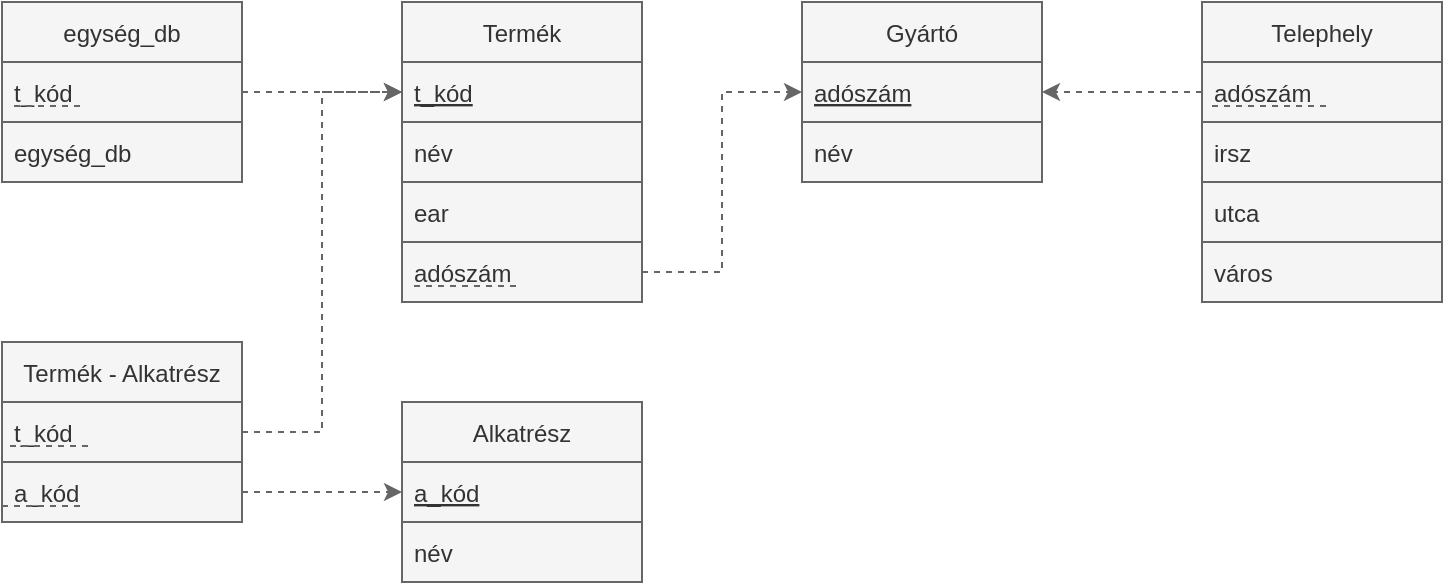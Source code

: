 <mxfile version="20.4.0" type="device"><diagram id="R2lEEEUBdFMjLlhIrx00" name="Page-1"><mxGraphModel dx="1038" dy="528" grid="1" gridSize="10" guides="1" tooltips="1" connect="1" arrows="1" fold="1" page="1" pageScale="1" pageWidth="850" pageHeight="1100" math="0" shadow="0" extFonts="Permanent Marker^https://fonts.googleapis.com/css?family=Permanent+Marker"><root><mxCell id="0"/><mxCell id="1" parent="0"/><mxCell id="aCzXHq97U-e-ww67SKzb-83" value="Gyártó" style="swimlane;fontStyle=0;childLayout=stackLayout;horizontal=1;startSize=30;horizontalStack=0;resizeParent=1;resizeParentMax=0;resizeLast=0;collapsible=1;marginBottom=0;strokeColor=#666666;html=0;fillColor=#f5f5f5;fontColor=#333333;" vertex="1" parent="1"><mxGeometry x="480" y="40" width="120" height="90" as="geometry"/></mxCell><mxCell id="aCzXHq97U-e-ww67SKzb-84" value="adószám" style="text;strokeColor=#666666;fillColor=#f5f5f5;align=left;verticalAlign=middle;spacingLeft=4;spacingRight=4;overflow=hidden;points=[[0,0.5],[1,0.5]];portConstraint=eastwest;rotatable=0;html=0;fontStyle=4;fontColor=#333333;" vertex="1" parent="aCzXHq97U-e-ww67SKzb-83"><mxGeometry y="30" width="120" height="30" as="geometry"/></mxCell><mxCell id="aCzXHq97U-e-ww67SKzb-85" value="név" style="text;strokeColor=#666666;fillColor=#f5f5f5;align=left;verticalAlign=middle;spacingLeft=4;spacingRight=4;overflow=hidden;points=[[0,0.5],[1,0.5]];portConstraint=eastwest;rotatable=0;html=0;fontColor=#333333;" vertex="1" parent="aCzXHq97U-e-ww67SKzb-83"><mxGeometry y="60" width="120" height="30" as="geometry"/></mxCell><mxCell id="aCzXHq97U-e-ww67SKzb-87" value="Telephely" style="swimlane;fontStyle=0;childLayout=stackLayout;horizontal=1;startSize=30;horizontalStack=0;resizeParent=1;resizeParentMax=0;resizeLast=0;collapsible=1;marginBottom=0;strokeColor=#666666;html=0;fillColor=#f5f5f5;fontColor=#333333;" vertex="1" parent="1"><mxGeometry x="680" y="40" width="120" height="150" as="geometry"/></mxCell><mxCell id="aCzXHq97U-e-ww67SKzb-88" value="adószám" style="text;strokeColor=#666666;fillColor=#f5f5f5;align=left;verticalAlign=middle;spacingLeft=4;spacingRight=4;overflow=hidden;points=[[0,0.5],[1,0.5]];portConstraint=eastwest;rotatable=0;html=0;fontColor=#333333;" vertex="1" parent="aCzXHq97U-e-ww67SKzb-87"><mxGeometry y="30" width="120" height="30" as="geometry"/></mxCell><mxCell id="aCzXHq97U-e-ww67SKzb-91" value="" style="endArrow=none;dashed=1;html=1;rounded=0;fillColor=#f5f5f5;strokeColor=#666666;" edge="1" parent="aCzXHq97U-e-ww67SKzb-87"><mxGeometry width="50" height="50" relative="1" as="geometry"><mxPoint x="5" y="52" as="sourcePoint"/><mxPoint x="65" y="52" as="targetPoint"/></mxGeometry></mxCell><mxCell id="aCzXHq97U-e-ww67SKzb-89" value="irsz" style="text;strokeColor=#666666;fillColor=#f5f5f5;align=left;verticalAlign=middle;spacingLeft=4;spacingRight=4;overflow=hidden;points=[[0,0.5],[1,0.5]];portConstraint=eastwest;rotatable=0;html=0;fontColor=#333333;" vertex="1" parent="aCzXHq97U-e-ww67SKzb-87"><mxGeometry y="60" width="120" height="30" as="geometry"/></mxCell><mxCell id="aCzXHq97U-e-ww67SKzb-90" value="utca" style="text;strokeColor=#666666;fillColor=#f5f5f5;align=left;verticalAlign=middle;spacingLeft=4;spacingRight=4;overflow=hidden;points=[[0,0.5],[1,0.5]];portConstraint=eastwest;rotatable=0;html=0;fontColor=#333333;" vertex="1" parent="aCzXHq97U-e-ww67SKzb-87"><mxGeometry y="90" width="120" height="30" as="geometry"/></mxCell><mxCell id="aCzXHq97U-e-ww67SKzb-92" value="város" style="text;strokeColor=#666666;fillColor=#f5f5f5;align=left;verticalAlign=middle;spacingLeft=4;spacingRight=4;overflow=hidden;points=[[0,0.5],[1,0.5]];portConstraint=eastwest;rotatable=0;html=0;fontColor=#333333;" vertex="1" parent="aCzXHq97U-e-ww67SKzb-87"><mxGeometry y="120" width="120" height="30" as="geometry"/></mxCell><mxCell id="aCzXHq97U-e-ww67SKzb-93" style="edgeStyle=orthogonalEdgeStyle;rounded=0;orthogonalLoop=1;jettySize=auto;html=1;exitX=0;exitY=0.5;exitDx=0;exitDy=0;entryX=1;entryY=0.5;entryDx=0;entryDy=0;dashed=1;endArrow=classic;endFill=1;fillColor=#f5f5f5;strokeColor=#666666;" edge="1" parent="1" source="aCzXHq97U-e-ww67SKzb-88" target="aCzXHq97U-e-ww67SKzb-84"><mxGeometry relative="1" as="geometry"/></mxCell><mxCell id="aCzXHq97U-e-ww67SKzb-94" value="Termék" style="swimlane;fontStyle=0;childLayout=stackLayout;horizontal=1;startSize=30;horizontalStack=0;resizeParent=1;resizeParentMax=0;resizeLast=0;collapsible=1;marginBottom=0;strokeColor=#666666;html=0;fillColor=#f5f5f5;fontColor=#333333;" vertex="1" parent="1"><mxGeometry x="280" y="40" width="120" height="150" as="geometry"/></mxCell><mxCell id="aCzXHq97U-e-ww67SKzb-95" value="t_kód" style="text;strokeColor=#666666;fillColor=#f5f5f5;align=left;verticalAlign=middle;spacingLeft=4;spacingRight=4;overflow=hidden;points=[[0,0.5],[1,0.5]];portConstraint=eastwest;rotatable=0;html=0;fontStyle=4;fontColor=#333333;" vertex="1" parent="aCzXHq97U-e-ww67SKzb-94"><mxGeometry y="30" width="120" height="30" as="geometry"/></mxCell><mxCell id="aCzXHq97U-e-ww67SKzb-96" value="név" style="text;strokeColor=#666666;fillColor=#f5f5f5;align=left;verticalAlign=middle;spacingLeft=4;spacingRight=4;overflow=hidden;points=[[0,0.5],[1,0.5]];portConstraint=eastwest;rotatable=0;html=0;fontColor=#333333;" vertex="1" parent="aCzXHq97U-e-ww67SKzb-94"><mxGeometry y="60" width="120" height="30" as="geometry"/></mxCell><mxCell id="aCzXHq97U-e-ww67SKzb-97" value="ear" style="text;strokeColor=#666666;fillColor=#f5f5f5;align=left;verticalAlign=middle;spacingLeft=4;spacingRight=4;overflow=hidden;points=[[0,0.5],[1,0.5]];portConstraint=eastwest;rotatable=0;html=0;fontColor=#333333;" vertex="1" parent="aCzXHq97U-e-ww67SKzb-94"><mxGeometry y="90" width="120" height="30" as="geometry"/></mxCell><mxCell id="aCzXHq97U-e-ww67SKzb-105" value="adószám" style="text;strokeColor=#666666;fillColor=#f5f5f5;align=left;verticalAlign=middle;spacingLeft=4;spacingRight=4;overflow=hidden;points=[[0,0.5],[1,0.5]];portConstraint=eastwest;rotatable=0;html=0;fontColor=#333333;" vertex="1" parent="aCzXHq97U-e-ww67SKzb-94"><mxGeometry y="120" width="120" height="30" as="geometry"/></mxCell><mxCell id="aCzXHq97U-e-ww67SKzb-106" value="" style="endArrow=none;dashed=1;html=1;rounded=0;fillColor=#f5f5f5;strokeColor=#666666;" edge="1" parent="aCzXHq97U-e-ww67SKzb-94"><mxGeometry width="50" height="50" relative="1" as="geometry"><mxPoint x="6" y="142" as="sourcePoint"/><mxPoint x="60" y="142" as="targetPoint"/></mxGeometry></mxCell><mxCell id="aCzXHq97U-e-ww67SKzb-98" value="egység_db" style="swimlane;fontStyle=0;childLayout=stackLayout;horizontal=1;startSize=30;horizontalStack=0;resizeParent=1;resizeParentMax=0;resizeLast=0;collapsible=1;marginBottom=0;strokeColor=#666666;html=0;fillColor=#f5f5f5;fontColor=#333333;" vertex="1" parent="1"><mxGeometry x="80" y="40" width="120" height="90" as="geometry"/></mxCell><mxCell id="aCzXHq97U-e-ww67SKzb-99" value="t_kód" style="text;strokeColor=#666666;fillColor=#f5f5f5;align=left;verticalAlign=middle;spacingLeft=4;spacingRight=4;overflow=hidden;points=[[0,0.5],[1,0.5]];portConstraint=eastwest;rotatable=0;html=0;fontColor=#333333;" vertex="1" parent="aCzXHq97U-e-ww67SKzb-98"><mxGeometry y="30" width="120" height="30" as="geometry"/></mxCell><mxCell id="aCzXHq97U-e-ww67SKzb-102" value="" style="endArrow=none;dashed=1;html=1;rounded=0;fillColor=#f5f5f5;strokeColor=#666666;" edge="1" parent="aCzXHq97U-e-ww67SKzb-98"><mxGeometry width="50" height="50" relative="1" as="geometry"><mxPoint x="6" y="52" as="sourcePoint"/><mxPoint x="41" y="52" as="targetPoint"/></mxGeometry></mxCell><mxCell id="aCzXHq97U-e-ww67SKzb-100" value="egység_db" style="text;strokeColor=#666666;fillColor=#f5f5f5;align=left;verticalAlign=middle;spacingLeft=4;spacingRight=4;overflow=hidden;points=[[0,0.5],[1,0.5]];portConstraint=eastwest;rotatable=0;html=0;fontColor=#333333;" vertex="1" parent="aCzXHq97U-e-ww67SKzb-98"><mxGeometry y="60" width="120" height="30" as="geometry"/></mxCell><mxCell id="aCzXHq97U-e-ww67SKzb-103" style="edgeStyle=orthogonalEdgeStyle;rounded=0;orthogonalLoop=1;jettySize=auto;html=1;exitX=1;exitY=0.5;exitDx=0;exitDy=0;entryX=0;entryY=0.5;entryDx=0;entryDy=0;dashed=1;endArrow=classic;endFill=1;fillColor=#f5f5f5;strokeColor=#666666;" edge="1" parent="1" source="aCzXHq97U-e-ww67SKzb-99" target="aCzXHq97U-e-ww67SKzb-95"><mxGeometry relative="1" as="geometry"/></mxCell><mxCell id="aCzXHq97U-e-ww67SKzb-107" style="edgeStyle=orthogonalEdgeStyle;rounded=0;orthogonalLoop=1;jettySize=auto;html=1;exitX=1;exitY=0.5;exitDx=0;exitDy=0;entryX=0;entryY=0.5;entryDx=0;entryDy=0;dashed=1;endArrow=classic;endFill=1;fillColor=#f5f5f5;strokeColor=#666666;" edge="1" parent="1" source="aCzXHq97U-e-ww67SKzb-105" target="aCzXHq97U-e-ww67SKzb-84"><mxGeometry relative="1" as="geometry"/></mxCell><mxCell id="aCzXHq97U-e-ww67SKzb-108" value="Alkatrész" style="swimlane;fontStyle=0;childLayout=stackLayout;horizontal=1;startSize=30;horizontalStack=0;resizeParent=1;resizeParentMax=0;resizeLast=0;collapsible=1;marginBottom=0;strokeColor=#666666;html=0;fillColor=#f5f5f5;fontColor=#333333;" vertex="1" parent="1"><mxGeometry x="280" y="240" width="120" height="90" as="geometry"/></mxCell><mxCell id="aCzXHq97U-e-ww67SKzb-109" value="a_kód" style="text;strokeColor=#666666;fillColor=#f5f5f5;align=left;verticalAlign=middle;spacingLeft=4;spacingRight=4;overflow=hidden;points=[[0,0.5],[1,0.5]];portConstraint=eastwest;rotatable=0;html=0;fontStyle=4;fontColor=#333333;" vertex="1" parent="aCzXHq97U-e-ww67SKzb-108"><mxGeometry y="30" width="120" height="30" as="geometry"/></mxCell><mxCell id="aCzXHq97U-e-ww67SKzb-110" value="név" style="text;strokeColor=#666666;fillColor=#f5f5f5;align=left;verticalAlign=middle;spacingLeft=4;spacingRight=4;overflow=hidden;points=[[0,0.5],[1,0.5]];portConstraint=eastwest;rotatable=0;html=0;fontColor=#333333;" vertex="1" parent="aCzXHq97U-e-ww67SKzb-108"><mxGeometry y="60" width="120" height="30" as="geometry"/></mxCell><mxCell id="aCzXHq97U-e-ww67SKzb-112" value="Termék - Alkatrész" style="swimlane;fontStyle=0;childLayout=stackLayout;horizontal=1;startSize=30;horizontalStack=0;resizeParent=1;resizeParentMax=0;resizeLast=0;collapsible=1;marginBottom=0;strokeColor=#666666;html=0;fillColor=#f5f5f5;fontColor=#333333;" vertex="1" parent="1"><mxGeometry x="80" y="210" width="120" height="90" as="geometry"/></mxCell><mxCell id="aCzXHq97U-e-ww67SKzb-113" value="t_kód" style="text;strokeColor=#666666;fillColor=#f5f5f5;align=left;verticalAlign=middle;spacingLeft=4;spacingRight=4;overflow=hidden;points=[[0,0.5],[1,0.5]];portConstraint=eastwest;rotatable=0;html=0;fontColor=#333333;" vertex="1" parent="aCzXHq97U-e-ww67SKzb-112"><mxGeometry y="30" width="120" height="30" as="geometry"/></mxCell><mxCell id="aCzXHq97U-e-ww67SKzb-116" value="" style="endArrow=none;dashed=1;html=1;rounded=0;fillColor=#f5f5f5;strokeColor=#666666;" edge="1" parent="aCzXHq97U-e-ww67SKzb-112"><mxGeometry width="50" height="50" relative="1" as="geometry"><mxPoint x="4" y="52" as="sourcePoint"/><mxPoint x="45" y="52" as="targetPoint"/></mxGeometry></mxCell><mxCell id="aCzXHq97U-e-ww67SKzb-114" value="a_kód" style="text;strokeColor=#666666;fillColor=#f5f5f5;align=left;verticalAlign=middle;spacingLeft=4;spacingRight=4;overflow=hidden;points=[[0,0.5],[1,0.5]];portConstraint=eastwest;rotatable=0;html=0;fontColor=#333333;" vertex="1" parent="aCzXHq97U-e-ww67SKzb-112"><mxGeometry y="60" width="120" height="30" as="geometry"/></mxCell><mxCell id="aCzXHq97U-e-ww67SKzb-117" value="" style="endArrow=none;dashed=1;html=1;rounded=0;fillColor=#f5f5f5;strokeColor=#666666;" edge="1" parent="aCzXHq97U-e-ww67SKzb-112"><mxGeometry width="50" height="50" relative="1" as="geometry"><mxPoint y="82" as="sourcePoint"/><mxPoint x="41" y="82" as="targetPoint"/></mxGeometry></mxCell><mxCell id="aCzXHq97U-e-ww67SKzb-118" style="edgeStyle=orthogonalEdgeStyle;rounded=0;orthogonalLoop=1;jettySize=auto;html=1;exitX=1;exitY=0.5;exitDx=0;exitDy=0;entryX=0;entryY=0.5;entryDx=0;entryDy=0;dashed=1;endArrow=classic;endFill=1;fillColor=#f5f5f5;strokeColor=#666666;" edge="1" parent="1" source="aCzXHq97U-e-ww67SKzb-113" target="aCzXHq97U-e-ww67SKzb-95"><mxGeometry relative="1" as="geometry"/></mxCell><mxCell id="aCzXHq97U-e-ww67SKzb-119" style="edgeStyle=orthogonalEdgeStyle;rounded=0;orthogonalLoop=1;jettySize=auto;html=1;exitX=1;exitY=0.5;exitDx=0;exitDy=0;entryX=0;entryY=0.5;entryDx=0;entryDy=0;dashed=1;endArrow=classic;endFill=1;fillColor=#f5f5f5;strokeColor=#666666;" edge="1" parent="1" source="aCzXHq97U-e-ww67SKzb-114" target="aCzXHq97U-e-ww67SKzb-109"><mxGeometry relative="1" as="geometry"/></mxCell></root></mxGraphModel></diagram></mxfile>